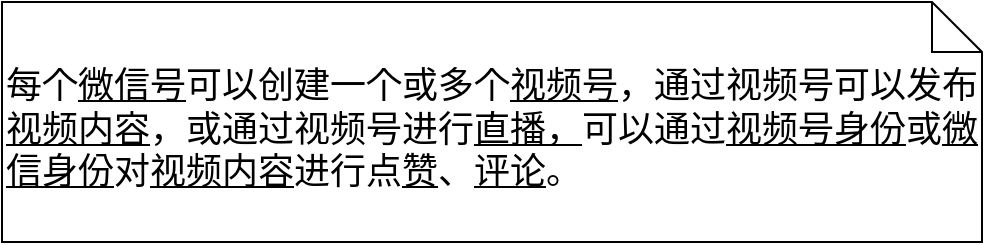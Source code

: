 <mxfile version="15.5.8" type="github">
  <diagram id="OMkTSygLCqqMki3EPGK_" name="Page-1">
    <mxGraphModel dx="1164" dy="682" grid="1" gridSize="10" guides="1" tooltips="1" connect="1" arrows="1" fold="1" page="1" pageScale="1" pageWidth="827" pageHeight="1169" math="0" shadow="0">
      <root>
        <mxCell id="0" />
        <mxCell id="1" parent="0" />
        <mxCell id="2hQIRXdBvStlvisrzFkW-1" value="&lt;div style=&quot;font-size: 18px&quot;&gt;&lt;font style=&quot;font-size: 18px&quot;&gt;每个&lt;u&gt;微信号&lt;/u&gt;可以创建一个或多个&lt;u&gt;视频号&lt;/u&gt;，&lt;/font&gt;通过视频号可以发布&lt;u&gt;视频内容&lt;/u&gt;，或通过视频号进行&lt;u&gt;直播，&lt;/u&gt;可以通过&lt;u&gt;视频号身份&lt;/u&gt;或&lt;u&gt;微信身份&lt;/u&gt;对&lt;u&gt;视频内容&lt;/u&gt;进行点&lt;u&gt;赞&lt;/u&gt;、&lt;u&gt;评论&lt;/u&gt;。&lt;/div&gt;" style="shape=note2;boundedLbl=1;whiteSpace=wrap;html=1;size=25;verticalAlign=top;align=left;" vertex="1" parent="1">
          <mxGeometry x="120" y="40" width="490" height="120" as="geometry" />
        </mxCell>
      </root>
    </mxGraphModel>
  </diagram>
</mxfile>
